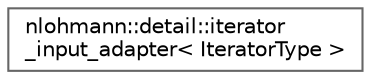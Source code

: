digraph "类继承关系图"
{
 // LATEX_PDF_SIZE
  bgcolor="transparent";
  edge [fontname=Helvetica,fontsize=10,labelfontname=Helvetica,labelfontsize=10];
  node [fontname=Helvetica,fontsize=10,shape=box,height=0.2,width=0.4];
  rankdir="LR";
  Node0 [id="Node000000",label="nlohmann::detail::iterator\l_input_adapter\< IteratorType \>",height=0.2,width=0.4,color="grey40", fillcolor="white", style="filled",URL="$classnlohmann_1_1detail_1_1iterator__input__adapter.html",tooltip=" "];
}
